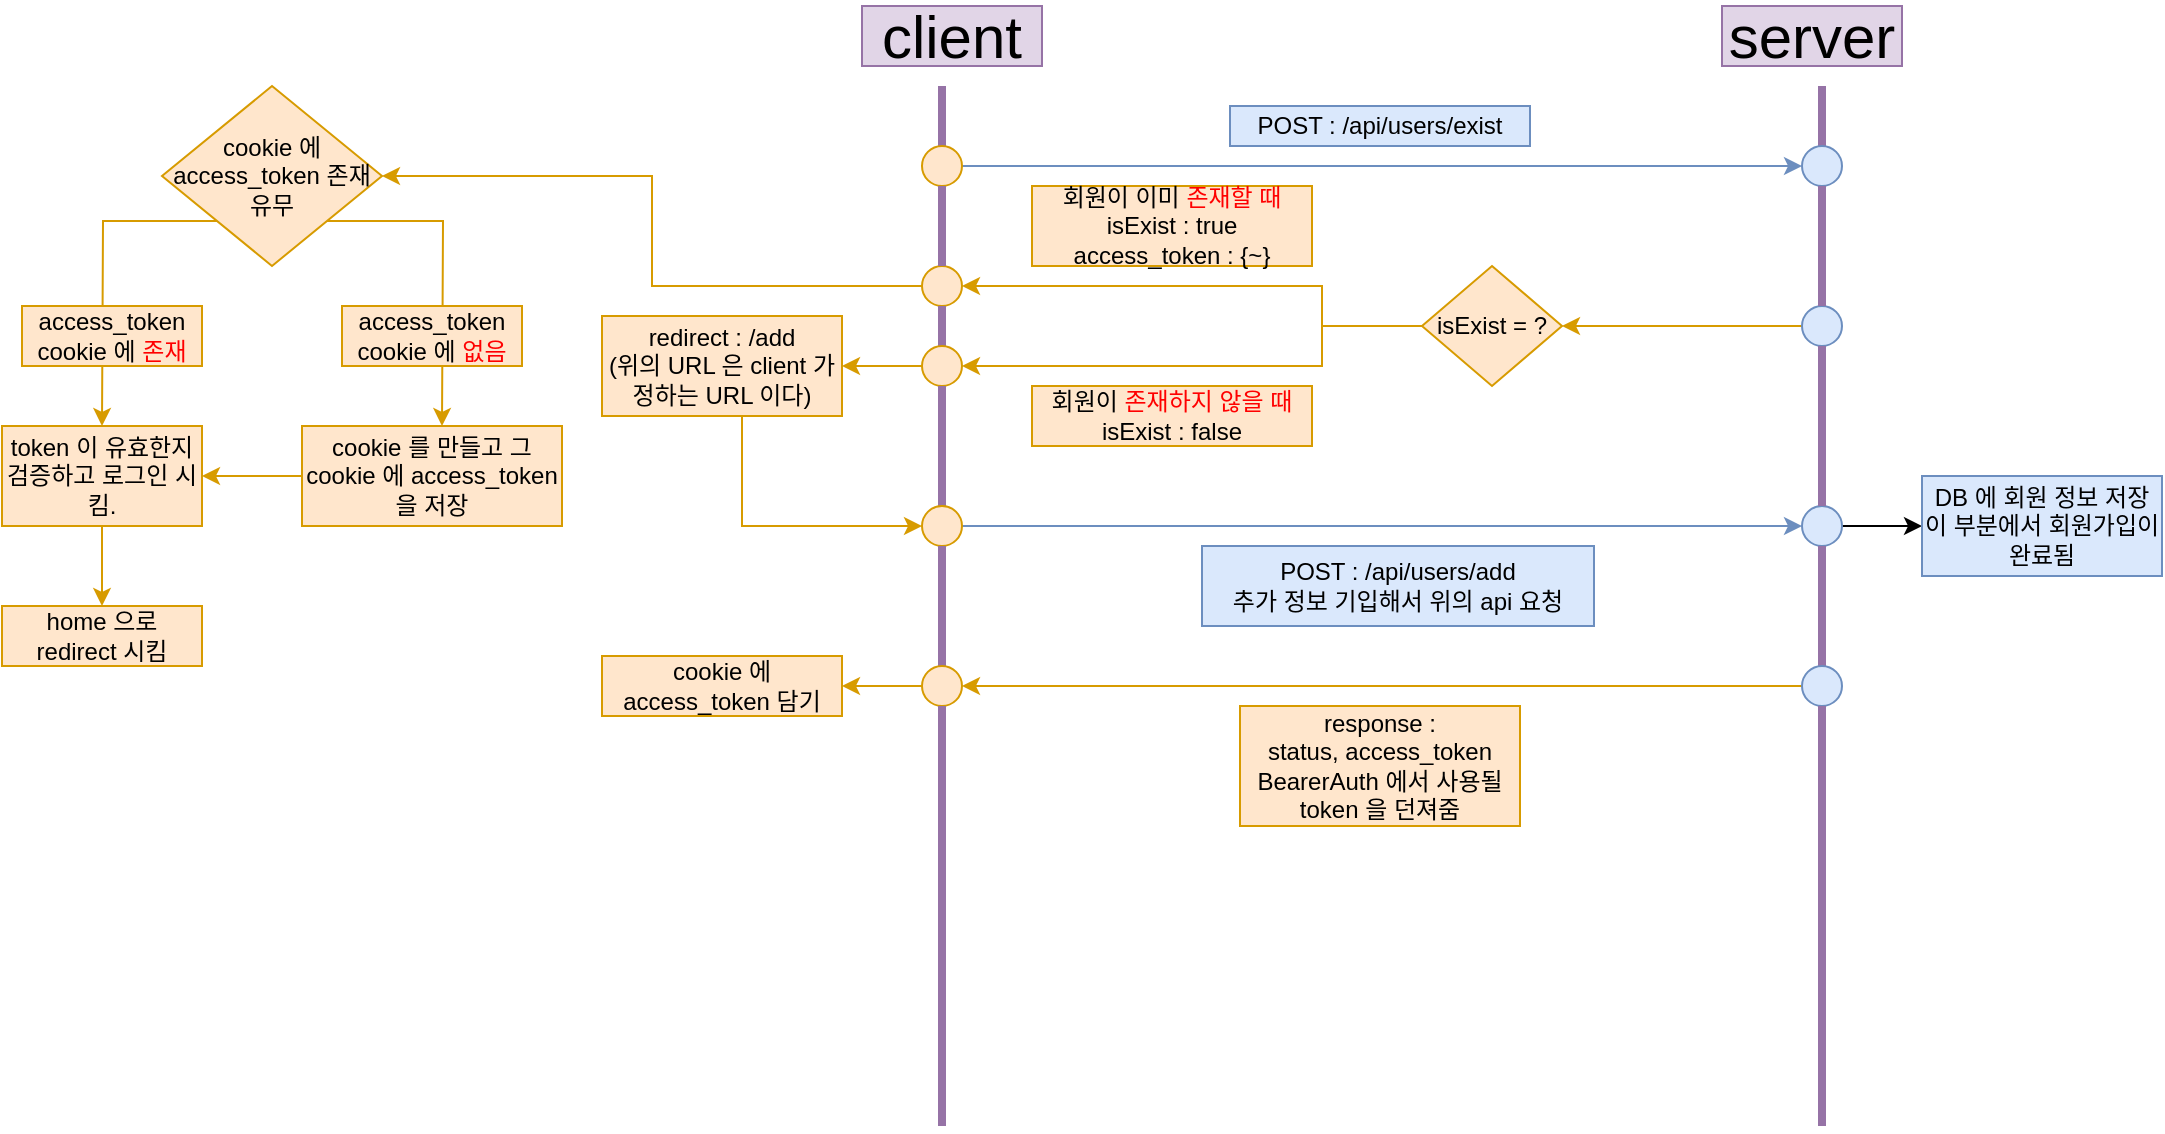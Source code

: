 <mxfile version="13.6.2" type="device"><diagram id="k0PNLcXRgBn5QmrTBma4" name="Page-1"><mxGraphModel dx="1913" dy="806" grid="1" gridSize="10" guides="1" tooltips="1" connect="1" arrows="1" fold="1" page="1" pageScale="1" pageWidth="827" pageHeight="1169" math="0" shadow="0"><root><mxCell id="0"/><mxCell id="1" parent="0"/><mxCell id="uXSbdhkpKKzpyq-duYcO-1" value="" style="endArrow=none;html=1;strokeWidth=4;fillColor=#e1d5e7;strokeColor=#9673a6;" edge="1" parent="1" source="uXSbdhkpKKzpyq-duYcO-71"><mxGeometry width="50" height="50" relative="1" as="geometry"><mxPoint x="120" y="600" as="sourcePoint"/><mxPoint x="120" y="80" as="targetPoint"/></mxGeometry></mxCell><mxCell id="uXSbdhkpKKzpyq-duYcO-2" value="" style="endArrow=none;html=1;strokeWidth=4;fillColor=#e1d5e7;strokeColor=#9673a6;" edge="1" parent="1" source="uXSbdhkpKKzpyq-duYcO-68"><mxGeometry width="50" height="50" relative="1" as="geometry"><mxPoint x="560" y="600" as="sourcePoint"/><mxPoint x="560" y="80" as="targetPoint"/></mxGeometry></mxCell><mxCell id="uXSbdhkpKKzpyq-duYcO-3" value="" style="endArrow=classic;html=1;fillColor=#dae8fc;strokeColor=#6c8ebf;exitX=1;exitY=0.5;exitDx=0;exitDy=0;" edge="1" parent="1" source="uXSbdhkpKKzpyq-duYcO-71"><mxGeometry width="50" height="50" relative="1" as="geometry"><mxPoint x="140" y="120" as="sourcePoint"/><mxPoint x="550" y="120" as="targetPoint"/></mxGeometry></mxCell><mxCell id="uXSbdhkpKKzpyq-duYcO-4" value="&lt;font style=&quot;font-size: 30px&quot;&gt;client&lt;/font&gt;" style="text;html=1;strokeColor=#9673a6;fillColor=#e1d5e7;align=center;verticalAlign=middle;whiteSpace=wrap;rounded=0;" vertex="1" parent="1"><mxGeometry x="80" y="40" width="90" height="30" as="geometry"/></mxCell><mxCell id="uXSbdhkpKKzpyq-duYcO-5" value="&lt;font style=&quot;font-size: 30px&quot;&gt;server&lt;/font&gt;" style="text;html=1;strokeColor=#9673a6;fillColor=#e1d5e7;align=center;verticalAlign=middle;whiteSpace=wrap;rounded=0;" vertex="1" parent="1"><mxGeometry x="510" y="40" width="90" height="30" as="geometry"/></mxCell><mxCell id="uXSbdhkpKKzpyq-duYcO-6" value="POST : /api/users/exist" style="text;html=1;strokeColor=#6c8ebf;fillColor=#dae8fc;align=center;verticalAlign=middle;whiteSpace=wrap;rounded=0;" vertex="1" parent="1"><mxGeometry x="264" y="90" width="150" height="20" as="geometry"/></mxCell><mxCell id="uXSbdhkpKKzpyq-duYcO-7" value="" style="endArrow=classic;html=1;strokeWidth=1;fillColor=#ffe6cc;strokeColor=#d79b00;exitX=0;exitY=0.5;exitDx=0;exitDy=0;" edge="1" parent="1" source="uXSbdhkpKKzpyq-duYcO-66"><mxGeometry width="50" height="50" relative="1" as="geometry"><mxPoint x="540" y="200" as="sourcePoint"/><mxPoint x="430" y="200" as="targetPoint"/></mxGeometry></mxCell><mxCell id="uXSbdhkpKKzpyq-duYcO-9" style="edgeStyle=orthogonalEdgeStyle;rounded=0;orthogonalLoop=1;jettySize=auto;html=1;exitX=0;exitY=0.5;exitDx=0;exitDy=0;strokeWidth=1;fillColor=#ffe6cc;strokeColor=#d79b00;entryX=1;entryY=0.5;entryDx=0;entryDy=0;" edge="1" parent="1" target="uXSbdhkpKKzpyq-duYcO-39"><mxGeometry relative="1" as="geometry"><mxPoint x="140" y="220" as="targetPoint"/><mxPoint x="370" y="200" as="sourcePoint"/><Array as="points"><mxPoint x="310" y="200"/><mxPoint x="310" y="220"/></Array></mxGeometry></mxCell><mxCell id="uXSbdhkpKKzpyq-duYcO-10" style="edgeStyle=orthogonalEdgeStyle;rounded=0;orthogonalLoop=1;jettySize=auto;html=1;exitX=0;exitY=0.5;exitDx=0;exitDy=0;strokeWidth=1;fillColor=#ffe6cc;strokeColor=#d79b00;entryX=1;entryY=0.5;entryDx=0;entryDy=0;" edge="1" parent="1" target="uXSbdhkpKKzpyq-duYcO-17"><mxGeometry relative="1" as="geometry"><mxPoint x="140" y="180" as="targetPoint"/><mxPoint x="370" y="200" as="sourcePoint"/><Array as="points"><mxPoint x="310" y="200"/><mxPoint x="310" y="180"/></Array></mxGeometry></mxCell><mxCell id="uXSbdhkpKKzpyq-duYcO-11" value="회원이 이미 &lt;font color=&quot;#ff0000&quot;&gt;존재할 때&lt;/font&gt;&lt;br&gt;isExist : true&lt;br&gt;access_token : {~}" style="text;html=1;strokeColor=#d79b00;fillColor=#ffe6cc;align=center;verticalAlign=middle;whiteSpace=wrap;rounded=0;" vertex="1" parent="1"><mxGeometry x="165" y="130" width="140" height="40" as="geometry"/></mxCell><mxCell id="uXSbdhkpKKzpyq-duYcO-12" value="회원이 &lt;font color=&quot;#ff0000&quot;&gt;존재하지 않을 때&lt;/font&gt;&lt;br&gt;isExist : false" style="text;html=1;strokeColor=#d79b00;fillColor=#ffe6cc;align=center;verticalAlign=middle;whiteSpace=wrap;rounded=0;" vertex="1" parent="1"><mxGeometry x="165" y="230" width="140" height="30" as="geometry"/></mxCell><mxCell id="uXSbdhkpKKzpyq-duYcO-38" style="edgeStyle=orthogonalEdgeStyle;rounded=0;orthogonalLoop=1;jettySize=auto;html=1;strokeWidth=1;fillColor=#ffe6cc;strokeColor=#d79b00;entryX=1;entryY=0.5;entryDx=0;entryDy=0;" edge="1" parent="1" source="uXSbdhkpKKzpyq-duYcO-17" target="uXSbdhkpKKzpyq-duYcO-45"><mxGeometry relative="1" as="geometry"><mxPoint x="-170" y="145" as="targetPoint"/></mxGeometry></mxCell><mxCell id="uXSbdhkpKKzpyq-duYcO-17" value="" style="ellipse;whiteSpace=wrap;html=1;aspect=fixed;fillColor=#ffe6cc;strokeColor=#d79b00;" vertex="1" parent="1"><mxGeometry x="110" y="170" width="20" height="20" as="geometry"/></mxCell><mxCell id="uXSbdhkpKKzpyq-duYcO-18" value="" style="endArrow=none;html=1;strokeWidth=4;fillColor=#e1d5e7;strokeColor=#9673a6;" edge="1" parent="1" source="uXSbdhkpKKzpyq-duYcO-39" target="uXSbdhkpKKzpyq-duYcO-17"><mxGeometry width="50" height="50" relative="1" as="geometry"><mxPoint x="120" y="600" as="sourcePoint"/><mxPoint x="120" y="80" as="targetPoint"/></mxGeometry></mxCell><mxCell id="uXSbdhkpKKzpyq-duYcO-21" style="edgeStyle=orthogonalEdgeStyle;rounded=0;orthogonalLoop=1;jettySize=auto;html=1;exitX=0;exitY=1;exitDx=0;exitDy=0;strokeWidth=1;fillColor=#ffe6cc;strokeColor=#d79b00;" edge="1" parent="1" source="uXSbdhkpKKzpyq-duYcO-45"><mxGeometry relative="1" as="geometry"><mxPoint x="-300" y="250" as="targetPoint"/><mxPoint x="-246.82" y="176.82" as="sourcePoint"/></mxGeometry></mxCell><mxCell id="uXSbdhkpKKzpyq-duYcO-22" style="edgeStyle=orthogonalEdgeStyle;rounded=0;orthogonalLoop=1;jettySize=auto;html=1;exitX=1;exitY=1;exitDx=0;exitDy=0;strokeWidth=1;fillColor=#ffe6cc;strokeColor=#d79b00;" edge="1" parent="1" source="uXSbdhkpKKzpyq-duYcO-45"><mxGeometry relative="1" as="geometry"><mxPoint x="-130" y="250" as="targetPoint"/><mxPoint x="-183.18" y="176.82" as="sourcePoint"/></mxGeometry></mxCell><mxCell id="uXSbdhkpKKzpyq-duYcO-23" value="access_token&lt;br&gt;cookie 에 &lt;font color=&quot;#ff0000&quot;&gt;존재&lt;/font&gt;" style="text;html=1;strokeColor=#d79b00;fillColor=#ffe6cc;align=center;verticalAlign=middle;whiteSpace=wrap;rounded=0;" vertex="1" parent="1"><mxGeometry x="-340" y="190" width="90" height="30" as="geometry"/></mxCell><mxCell id="uXSbdhkpKKzpyq-duYcO-25" value="access_token&lt;br&gt;cookie 에 &lt;font color=&quot;#ff0000&quot;&gt;없음&lt;/font&gt;" style="text;html=1;strokeColor=#d79b00;fillColor=#ffe6cc;align=center;verticalAlign=middle;whiteSpace=wrap;rounded=0;" vertex="1" parent="1"><mxGeometry x="-180" y="190" width="90" height="30" as="geometry"/></mxCell><mxCell id="uXSbdhkpKKzpyq-duYcO-30" style="edgeStyle=orthogonalEdgeStyle;rounded=0;orthogonalLoop=1;jettySize=auto;html=1;strokeWidth=1;fillColor=#ffe6cc;strokeColor=#d79b00;" edge="1" parent="1" source="uXSbdhkpKKzpyq-duYcO-28"><mxGeometry relative="1" as="geometry"><mxPoint x="-300" y="340" as="targetPoint"/></mxGeometry></mxCell><mxCell id="uXSbdhkpKKzpyq-duYcO-28" value="token 이 유효한지 검증하고 로그인 시킴." style="text;html=1;strokeColor=#d79b00;fillColor=#ffe6cc;align=center;verticalAlign=middle;whiteSpace=wrap;rounded=0;" vertex="1" parent="1"><mxGeometry x="-350" y="250" width="100" height="50" as="geometry"/></mxCell><mxCell id="uXSbdhkpKKzpyq-duYcO-37" style="edgeStyle=orthogonalEdgeStyle;rounded=0;orthogonalLoop=1;jettySize=auto;html=1;exitX=0;exitY=0.5;exitDx=0;exitDy=0;entryX=1;entryY=0.5;entryDx=0;entryDy=0;strokeWidth=1;fillColor=#ffe6cc;strokeColor=#d79b00;" edge="1" parent="1" source="uXSbdhkpKKzpyq-duYcO-29" target="uXSbdhkpKKzpyq-duYcO-28"><mxGeometry relative="1" as="geometry"/></mxCell><mxCell id="uXSbdhkpKKzpyq-duYcO-29" value="cookie 를 만들고 그 cookie 에 access_token 을 저장" style="text;html=1;strokeColor=#d79b00;fillColor=#ffe6cc;align=center;verticalAlign=middle;whiteSpace=wrap;rounded=0;" vertex="1" parent="1"><mxGeometry x="-200" y="250" width="130" height="50" as="geometry"/></mxCell><mxCell id="uXSbdhkpKKzpyq-duYcO-32" value="home 으로 redirect 시킴" style="text;html=1;strokeColor=#d79b00;fillColor=#ffe6cc;align=center;verticalAlign=middle;whiteSpace=wrap;rounded=0;" vertex="1" parent="1"><mxGeometry x="-350" y="340" width="100" height="30" as="geometry"/></mxCell><mxCell id="uXSbdhkpKKzpyq-duYcO-48" style="edgeStyle=orthogonalEdgeStyle;rounded=0;orthogonalLoop=1;jettySize=auto;html=1;strokeWidth=1;fillColor=#ffe6cc;strokeColor=#d79b00;" edge="1" parent="1" source="uXSbdhkpKKzpyq-duYcO-39" target="uXSbdhkpKKzpyq-duYcO-47"><mxGeometry relative="1" as="geometry"/></mxCell><mxCell id="uXSbdhkpKKzpyq-duYcO-39" value="" style="ellipse;whiteSpace=wrap;html=1;aspect=fixed;fillColor=#ffe6cc;strokeColor=#d79b00;" vertex="1" parent="1"><mxGeometry x="110" y="210" width="20" height="20" as="geometry"/></mxCell><mxCell id="uXSbdhkpKKzpyq-duYcO-40" value="" style="endArrow=none;html=1;strokeWidth=4;fillColor=#e1d5e7;strokeColor=#9673a6;" edge="1" parent="1" source="uXSbdhkpKKzpyq-duYcO-49" target="uXSbdhkpKKzpyq-duYcO-39"><mxGeometry width="50" height="50" relative="1" as="geometry"><mxPoint x="120" y="600" as="sourcePoint"/><mxPoint x="120" y="190" as="targetPoint"/></mxGeometry></mxCell><mxCell id="uXSbdhkpKKzpyq-duYcO-44" value="isExist = ?" style="rhombus;whiteSpace=wrap;html=1;fillColor=#ffe6cc;strokeColor=#d79b00;" vertex="1" parent="1"><mxGeometry x="360" y="170" width="70" height="60" as="geometry"/></mxCell><mxCell id="uXSbdhkpKKzpyq-duYcO-45" value="&lt;span&gt;cookie 에&lt;/span&gt;&lt;br&gt;&lt;span&gt;access_token 존재 유무&lt;/span&gt;" style="rhombus;whiteSpace=wrap;html=1;fillColor=#ffe6cc;strokeColor=#d79b00;" vertex="1" parent="1"><mxGeometry x="-270" y="80" width="110" height="90" as="geometry"/></mxCell><mxCell id="uXSbdhkpKKzpyq-duYcO-51" style="edgeStyle=orthogonalEdgeStyle;rounded=0;orthogonalLoop=1;jettySize=auto;html=1;entryX=0;entryY=0.5;entryDx=0;entryDy=0;strokeWidth=1;fillColor=#ffe6cc;strokeColor=#d79b00;" edge="1" parent="1" source="uXSbdhkpKKzpyq-duYcO-47" target="uXSbdhkpKKzpyq-duYcO-49"><mxGeometry relative="1" as="geometry"><Array as="points"><mxPoint x="20" y="300"/></Array></mxGeometry></mxCell><mxCell id="uXSbdhkpKKzpyq-duYcO-47" value="redirect : /add&lt;br&gt;(위의 URL 은 client 가 정하는 URL 이다)" style="rounded=0;whiteSpace=wrap;html=1;fillColor=#ffe6cc;strokeColor=#d79b00;" vertex="1" parent="1"><mxGeometry x="-50" y="195" width="120" height="50" as="geometry"/></mxCell><mxCell id="uXSbdhkpKKzpyq-duYcO-52" style="edgeStyle=orthogonalEdgeStyle;rounded=0;orthogonalLoop=1;jettySize=auto;html=1;strokeWidth=1;fillColor=#dae8fc;strokeColor=#6c8ebf;entryX=0;entryY=0.5;entryDx=0;entryDy=0;" edge="1" parent="1" source="uXSbdhkpKKzpyq-duYcO-49" target="uXSbdhkpKKzpyq-duYcO-54"><mxGeometry relative="1" as="geometry"><mxPoint x="540" y="300" as="targetPoint"/></mxGeometry></mxCell><mxCell id="uXSbdhkpKKzpyq-duYcO-49" value="" style="ellipse;whiteSpace=wrap;html=1;aspect=fixed;fillColor=#ffe6cc;strokeColor=#d79b00;" vertex="1" parent="1"><mxGeometry x="110" y="290" width="20" height="20" as="geometry"/></mxCell><mxCell id="uXSbdhkpKKzpyq-duYcO-50" value="" style="endArrow=none;html=1;strokeWidth=4;fillColor=#e1d5e7;strokeColor=#9673a6;" edge="1" parent="1" source="uXSbdhkpKKzpyq-duYcO-63" target="uXSbdhkpKKzpyq-duYcO-49"><mxGeometry width="50" height="50" relative="1" as="geometry"><mxPoint x="120" y="600" as="sourcePoint"/><mxPoint x="120" y="230" as="targetPoint"/></mxGeometry></mxCell><mxCell id="uXSbdhkpKKzpyq-duYcO-53" value="POST : /api/users/add&lt;br&gt;추가 정보 기입해서 위의 api 요청" style="text;html=1;strokeColor=#6c8ebf;fillColor=#dae8fc;align=center;verticalAlign=middle;whiteSpace=wrap;rounded=0;" vertex="1" parent="1"><mxGeometry x="250" y="310" width="196" height="40" as="geometry"/></mxCell><mxCell id="uXSbdhkpKKzpyq-duYcO-56" style="edgeStyle=orthogonalEdgeStyle;rounded=0;orthogonalLoop=1;jettySize=auto;html=1;strokeWidth=1;" edge="1" parent="1" source="uXSbdhkpKKzpyq-duYcO-54" target="uXSbdhkpKKzpyq-duYcO-57"><mxGeometry relative="1" as="geometry"><mxPoint x="630" y="300" as="targetPoint"/></mxGeometry></mxCell><mxCell id="uXSbdhkpKKzpyq-duYcO-54" value="" style="ellipse;whiteSpace=wrap;html=1;aspect=fixed;fillColor=#dae8fc;strokeColor=#6c8ebf;" vertex="1" parent="1"><mxGeometry x="550" y="290" width="20" height="20" as="geometry"/></mxCell><mxCell id="uXSbdhkpKKzpyq-duYcO-55" value="" style="endArrow=none;html=1;strokeWidth=4;fillColor=#e1d5e7;strokeColor=#9673a6;" edge="1" parent="1" source="uXSbdhkpKKzpyq-duYcO-58" target="uXSbdhkpKKzpyq-duYcO-54"><mxGeometry width="50" height="50" relative="1" as="geometry"><mxPoint x="560" y="600" as="sourcePoint"/><mxPoint x="560" y="80" as="targetPoint"/></mxGeometry></mxCell><mxCell id="uXSbdhkpKKzpyq-duYcO-57" value="DB 에 회원 정보 저장&lt;br&gt;이 부분에서 회원가입이 완료됨" style="text;html=1;strokeColor=#6c8ebf;fillColor=#dae8fc;align=center;verticalAlign=middle;whiteSpace=wrap;rounded=0;" vertex="1" parent="1"><mxGeometry x="610" y="275" width="120" height="50" as="geometry"/></mxCell><mxCell id="uXSbdhkpKKzpyq-duYcO-60" style="edgeStyle=orthogonalEdgeStyle;rounded=0;orthogonalLoop=1;jettySize=auto;html=1;strokeWidth=1;fillColor=#ffe6cc;strokeColor=#d79b00;entryX=1;entryY=0.5;entryDx=0;entryDy=0;" edge="1" parent="1" source="uXSbdhkpKKzpyq-duYcO-58" target="uXSbdhkpKKzpyq-duYcO-63"><mxGeometry relative="1" as="geometry"><mxPoint x="140" y="380" as="targetPoint"/></mxGeometry></mxCell><mxCell id="uXSbdhkpKKzpyq-duYcO-58" value="" style="ellipse;whiteSpace=wrap;html=1;aspect=fixed;fillColor=#dae8fc;strokeColor=#6c8ebf;" vertex="1" parent="1"><mxGeometry x="550" y="370" width="20" height="20" as="geometry"/></mxCell><mxCell id="uXSbdhkpKKzpyq-duYcO-59" value="" style="endArrow=none;html=1;strokeWidth=4;fillColor=#e1d5e7;strokeColor=#9673a6;" edge="1" parent="1" target="uXSbdhkpKKzpyq-duYcO-58"><mxGeometry width="50" height="50" relative="1" as="geometry"><mxPoint x="560" y="600" as="sourcePoint"/><mxPoint x="560" y="310" as="targetPoint"/></mxGeometry></mxCell><mxCell id="uXSbdhkpKKzpyq-duYcO-62" value="response : &lt;br&gt;status, access_token&lt;br&gt;BearerAuth 에서 사용될 token 을 던져줌" style="text;html=1;strokeColor=#d79b00;fillColor=#ffe6cc;align=center;verticalAlign=middle;whiteSpace=wrap;rounded=0;" vertex="1" parent="1"><mxGeometry x="269" y="390" width="140" height="60" as="geometry"/></mxCell><mxCell id="uXSbdhkpKKzpyq-duYcO-76" style="edgeStyle=orthogonalEdgeStyle;rounded=0;orthogonalLoop=1;jettySize=auto;html=1;entryX=1;entryY=0.5;entryDx=0;entryDy=0;strokeWidth=1;fillColor=#ffe6cc;strokeColor=#d79b00;" edge="1" parent="1" source="uXSbdhkpKKzpyq-duYcO-63" target="uXSbdhkpKKzpyq-duYcO-74"><mxGeometry relative="1" as="geometry"/></mxCell><mxCell id="uXSbdhkpKKzpyq-duYcO-63" value="" style="ellipse;whiteSpace=wrap;html=1;aspect=fixed;fillColor=#ffe6cc;strokeColor=#d79b00;" vertex="1" parent="1"><mxGeometry x="110" y="370" width="20" height="20" as="geometry"/></mxCell><mxCell id="uXSbdhkpKKzpyq-duYcO-65" value="" style="endArrow=none;html=1;strokeWidth=4;fillColor=#e1d5e7;strokeColor=#9673a6;" edge="1" parent="1" target="uXSbdhkpKKzpyq-duYcO-63"><mxGeometry width="50" height="50" relative="1" as="geometry"><mxPoint x="120" y="600" as="sourcePoint"/><mxPoint x="120" y="310" as="targetPoint"/></mxGeometry></mxCell><mxCell id="uXSbdhkpKKzpyq-duYcO-66" value="" style="ellipse;whiteSpace=wrap;html=1;aspect=fixed;fillColor=#dae8fc;strokeColor=#6c8ebf;" vertex="1" parent="1"><mxGeometry x="550" y="190" width="20" height="20" as="geometry"/></mxCell><mxCell id="uXSbdhkpKKzpyq-duYcO-67" value="" style="endArrow=none;html=1;strokeWidth=4;fillColor=#e1d5e7;strokeColor=#9673a6;" edge="1" parent="1" source="uXSbdhkpKKzpyq-duYcO-54" target="uXSbdhkpKKzpyq-duYcO-66"><mxGeometry width="50" height="50" relative="1" as="geometry"><mxPoint x="560" y="290" as="sourcePoint"/><mxPoint x="560" y="80" as="targetPoint"/></mxGeometry></mxCell><mxCell id="uXSbdhkpKKzpyq-duYcO-68" value="" style="ellipse;whiteSpace=wrap;html=1;aspect=fixed;fillColor=#dae8fc;strokeColor=#6c8ebf;" vertex="1" parent="1"><mxGeometry x="550" y="110" width="20" height="20" as="geometry"/></mxCell><mxCell id="uXSbdhkpKKzpyq-duYcO-70" value="" style="endArrow=none;html=1;strokeWidth=4;fillColor=#e1d5e7;strokeColor=#9673a6;" edge="1" parent="1" source="uXSbdhkpKKzpyq-duYcO-66" target="uXSbdhkpKKzpyq-duYcO-68"><mxGeometry width="50" height="50" relative="1" as="geometry"><mxPoint x="560" y="190" as="sourcePoint"/><mxPoint x="560" y="80" as="targetPoint"/></mxGeometry></mxCell><mxCell id="uXSbdhkpKKzpyq-duYcO-71" value="" style="ellipse;whiteSpace=wrap;html=1;aspect=fixed;fillColor=#ffe6cc;strokeColor=#d79b00;" vertex="1" parent="1"><mxGeometry x="110" y="110" width="20" height="20" as="geometry"/></mxCell><mxCell id="uXSbdhkpKKzpyq-duYcO-72" value="" style="endArrow=none;html=1;strokeWidth=4;fillColor=#e1d5e7;strokeColor=#9673a6;" edge="1" parent="1" source="uXSbdhkpKKzpyq-duYcO-17" target="uXSbdhkpKKzpyq-duYcO-71"><mxGeometry width="50" height="50" relative="1" as="geometry"><mxPoint x="120" y="170" as="sourcePoint"/><mxPoint x="120" y="80" as="targetPoint"/></mxGeometry></mxCell><mxCell id="uXSbdhkpKKzpyq-duYcO-74" value="cookie 에 access_token 담기" style="text;html=1;strokeColor=#d79b00;fillColor=#ffe6cc;align=center;verticalAlign=middle;whiteSpace=wrap;rounded=0;" vertex="1" parent="1"><mxGeometry x="-50" y="365" width="120" height="30" as="geometry"/></mxCell></root></mxGraphModel></diagram></mxfile>